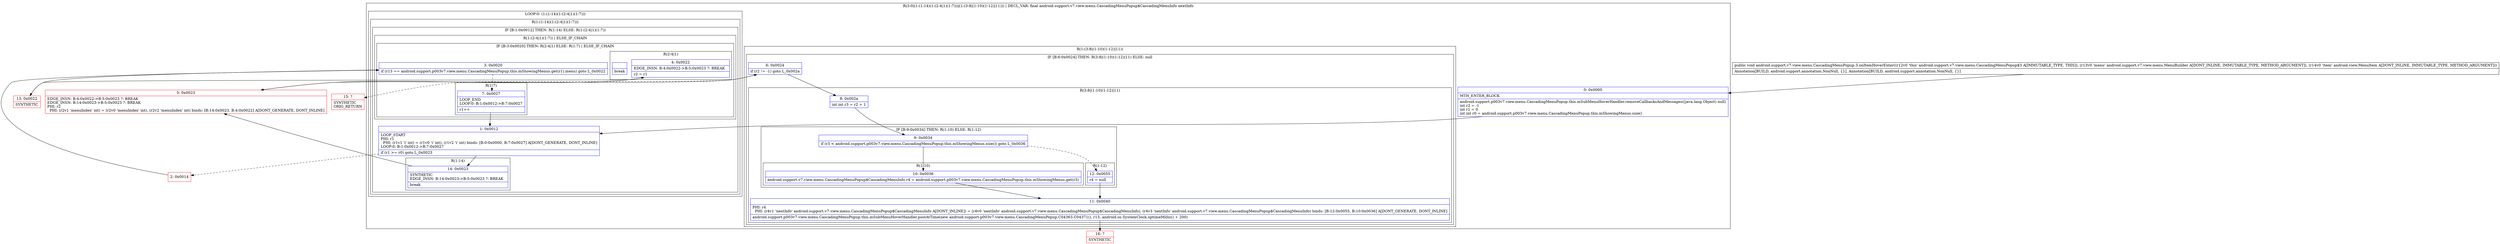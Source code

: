 digraph "CFG forandroid.support.v7.view.menu.CascadingMenuPopup.3.onItemHoverEnter(Landroid\/support\/v7\/view\/menu\/MenuBuilder;Landroid\/view\/MenuItem;)V" {
subgraph cluster_Region_831069847 {
label = "R(3:0|(1:(1:14)(1:(2:4|1)(1:7)))|(1:(3:8|(1:10)(1:12)|11))) | DECL_VAR: final android.support.v7.view.menu.CascadingMenuPopup$CascadingMenuInfo nextInfo\l";
node [shape=record,color=blue];
Node_0 [shape=record,label="{0\:\ 0x0000|MTH_ENTER_BLOCK\l|android.support.p003v7.view.menu.CascadingMenuPopup.this.mSubMenuHoverHandler.removeCallbacksAndMessages((java.lang.Object) null)\lint r2 = \-1\lint r1 = 0\lint int r0 = android.support.p003v7.view.menu.CascadingMenuPopup.this.mShowingMenus.size()\l}"];
subgraph cluster_LoopRegion_1387732673 {
label = "LOOP:0: (1:(1:14)(1:(2:4|1)(1:7)))";
node [shape=record,color=blue];
subgraph cluster_Region_1970045817 {
label = "R(1:(1:14)(1:(2:4|1)(1:7)))";
node [shape=record,color=blue];
subgraph cluster_IfRegion_230635216 {
label = "IF [B:1:0x0012] THEN: R(1:14) ELSE: R(1:(2:4|1)(1:7))";
node [shape=record,color=blue];
Node_1 [shape=record,label="{1\:\ 0x0012|LOOP_START\lPHI: r1 \l  PHI: (r1v1 'i' int) = (r1v0 'i' int), (r1v2 'i' int) binds: [B:0:0x0000, B:7:0x0027] A[DONT_GENERATE, DONT_INLINE]\lLOOP:0: B:1:0x0012\-\>B:7:0x0027\l|if (r1 \>= r0) goto L_0x0023\l}"];
subgraph cluster_Region_1479828576 {
label = "R(1:14)";
node [shape=record,color=blue];
Node_14 [shape=record,label="{14\:\ 0x0023|SYNTHETIC\lEDGE_INSN: B:14:0x0023\-\>B:5:0x0023 ?: BREAK  \l|break\l}"];
}
subgraph cluster_Region_930934293 {
label = "R(1:(2:4|1)(1:7)) | ELSE_IF_CHAIN\l";
node [shape=record,color=blue];
subgraph cluster_IfRegion_125334710 {
label = "IF [B:3:0x0020] THEN: R(2:4|1) ELSE: R(1:7) | ELSE_IF_CHAIN\l";
node [shape=record,color=blue];
Node_3 [shape=record,label="{3\:\ 0x0020|if (r13 == android.support.p003v7.view.menu.CascadingMenuPopup.this.mShowingMenus.get(r1).menu) goto L_0x0022\l}"];
subgraph cluster_Region_1927180396 {
label = "R(2:4|1)";
node [shape=record,color=blue];
Node_4 [shape=record,label="{4\:\ 0x0022|EDGE_INSN: B:4:0x0022\-\>B:5:0x0023 ?: BREAK  \l|r2 = r1\l}"];
Node_InsnContainer_1574416173 [shape=record,label="{|break\l}"];
}
subgraph cluster_Region_216230448 {
label = "R(1:7)";
node [shape=record,color=blue];
Node_7 [shape=record,label="{7\:\ 0x0027|LOOP_END\lLOOP:0: B:1:0x0012\-\>B:7:0x0027\l|r1++\l}"];
}
}
}
}
}
}
subgraph cluster_Region_1286707365 {
label = "R(1:(3:8|(1:10)(1:12)|11))";
node [shape=record,color=blue];
subgraph cluster_IfRegion_1367041743 {
label = "IF [B:6:0x0024] THEN: R(3:8|(1:10)(1:12)|11) ELSE: null";
node [shape=record,color=blue];
Node_6 [shape=record,label="{6\:\ 0x0024|if (r2 != \-1) goto L_0x002a\l}"];
subgraph cluster_Region_1969733549 {
label = "R(3:8|(1:10)(1:12)|11)";
node [shape=record,color=blue];
Node_8 [shape=record,label="{8\:\ 0x002a|int int r3 = r2 + 1\l}"];
subgraph cluster_IfRegion_1336555811 {
label = "IF [B:9:0x0034] THEN: R(1:10) ELSE: R(1:12)";
node [shape=record,color=blue];
Node_9 [shape=record,label="{9\:\ 0x0034|if (r3 \< android.support.p003v7.view.menu.CascadingMenuPopup.this.mShowingMenus.size()) goto L_0x0036\l}"];
subgraph cluster_Region_1485793292 {
label = "R(1:10)";
node [shape=record,color=blue];
Node_10 [shape=record,label="{10\:\ 0x0036|android.support.v7.view.menu.CascadingMenuPopup$CascadingMenuInfo r4 = android.support.p003v7.view.menu.CascadingMenuPopup.this.mShowingMenus.get(r3)\l}"];
}
subgraph cluster_Region_754109563 {
label = "R(1:12)";
node [shape=record,color=blue];
Node_12 [shape=record,label="{12\:\ 0x0055|r4 = null\l}"];
}
}
Node_11 [shape=record,label="{11\:\ 0x0040|PHI: r4 \l  PHI: (r4v1 'nextInfo' android.support.v7.view.menu.CascadingMenuPopup$CascadingMenuInfo A[DONT_INLINE]) = (r4v0 'nextInfo' android.support.v7.view.menu.CascadingMenuPopup$CascadingMenuInfo), (r4v3 'nextInfo' android.support.v7.view.menu.CascadingMenuPopup$CascadingMenuInfo) binds: [B:12:0x0055, B:10:0x0036] A[DONT_GENERATE, DONT_INLINE]\l|android.support.p003v7.view.menu.CascadingMenuPopup.this.mSubMenuHoverHandler.postAtTime(new android.support.p003v7.view.menu.CascadingMenuPopup.C04363.C04371(), r13, android.os.SystemClock.uptimeMillis() + 200)\l}"];
}
}
}
}
Node_2 [shape=record,color=red,label="{2\:\ 0x0014}"];
Node_5 [shape=record,color=red,label="{5\:\ 0x0023|EDGE_INSN: B:4:0x0022\-\>B:5:0x0023 ?: BREAK  \lEDGE_INSN: B:14:0x0023\-\>B:5:0x0023 ?: BREAK  \lPHI: r2 \l  PHI: (r2v1 'menuIndex' int) = (r2v0 'menuIndex' int), (r2v2 'menuIndex' int) binds: [B:14:0x0023, B:4:0x0022] A[DONT_GENERATE, DONT_INLINE]\l}"];
Node_13 [shape=record,color=red,label="{13\:\ 0x0022|SYNTHETIC\l}"];
Node_15 [shape=record,color=red,label="{15\:\ ?|SYNTHETIC\lORIG_RETURN\l}"];
Node_16 [shape=record,color=red,label="{16\:\ ?|SYNTHETIC\l}"];
MethodNode[shape=record,label="{public void android.support.v7.view.menu.CascadingMenuPopup.3.onItemHoverEnter((r12v0 'this' android.support.v7.view.menu.CascadingMenuPopup$3 A[IMMUTABLE_TYPE, THIS]), (r13v0 'menu' android.support.v7.view.menu.MenuBuilder A[DONT_INLINE, IMMUTABLE_TYPE, METHOD_ARGUMENT]), (r14v0 'item' android.view.MenuItem A[DONT_INLINE, IMMUTABLE_TYPE, METHOD_ARGUMENT]))  | Annotation[BUILD, android.support.annotation.NonNull, \{\}], Annotation[BUILD, android.support.annotation.NonNull, \{\}]\l}"];
MethodNode -> Node_0;
Node_0 -> Node_1;
Node_1 -> Node_2[style=dashed];
Node_1 -> Node_14;
Node_14 -> Node_5;
Node_3 -> Node_7[style=dashed];
Node_3 -> Node_13;
Node_4 -> Node_5;
Node_7 -> Node_1;
Node_6 -> Node_8;
Node_6 -> Node_15[style=dashed];
Node_8 -> Node_9;
Node_9 -> Node_10;
Node_9 -> Node_12[style=dashed];
Node_10 -> Node_11;
Node_12 -> Node_11;
Node_11 -> Node_16;
Node_2 -> Node_3;
Node_5 -> Node_6;
Node_13 -> Node_4;
}

